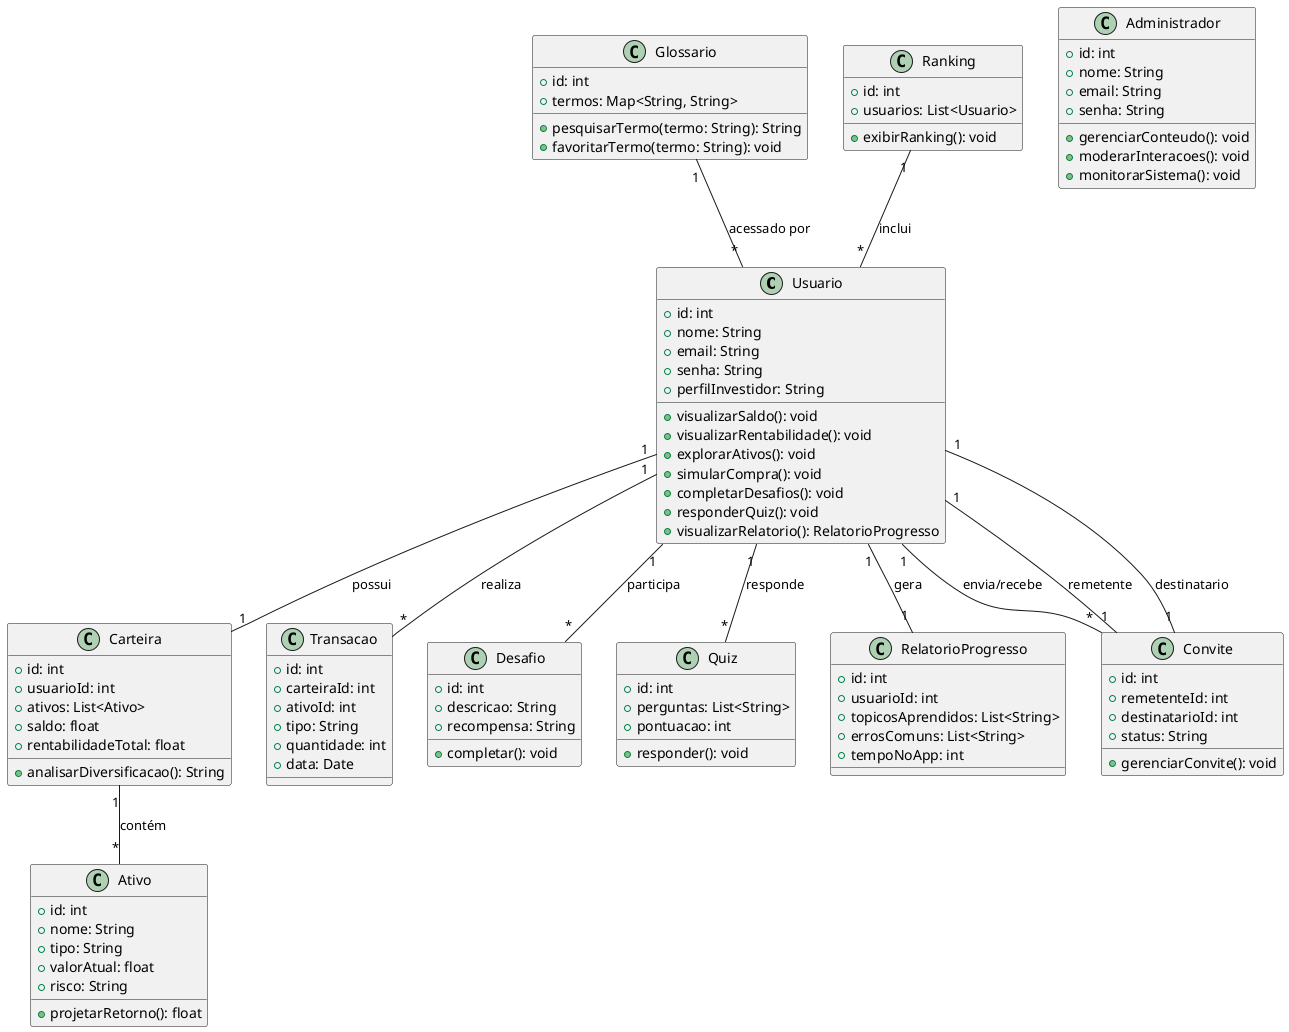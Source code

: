 @startuml

' Classes principais do sistema
class Usuario {
    +id: int
    +nome: String
    +email: String
    +senha: String
    +perfilInvestidor: String
    +visualizarSaldo(): void
    +visualizarRentabilidade(): void
    +explorarAtivos(): void
    +simularCompra(): void
    +completarDesafios(): void
    +responderQuiz(): void
    +visualizarRelatorio(): RelatorioProgresso
}

class Administrador {
    +id: int
    +nome: String
    +email: String
    +senha: String
    +gerenciarConteudo(): void
    +moderarInteracoes(): void
    +monitorarSistema(): void
}

class Ativo {
    +id: int
    +nome: String
    +tipo: String
    +valorAtual: float
    +risco: String
    +projetarRetorno(): float
}

class Carteira {
    +id: int
    +usuarioId: int
    +ativos: List<Ativo>
    +saldo: float
    +rentabilidadeTotal: float
    +analisarDiversificacao(): String
}

class Transacao {
    +id: int
    +carteiraId: int
    +ativoId: int
    +tipo: String
    +quantidade: int
    +data: Date
}

class Desafio {
    +id: int
    +descricao: String
    +recompensa: String
    +completar(): void
}

class Quiz {
    +id: int
    +perguntas: List<String>
    +pontuacao: int
    +responder(): void
}

class Glossario {
    +id: int
    +termos: Map<String, String>
    +pesquisarTermo(termo: String): String
    +favoritarTermo(termo: String): void
}

class RelatorioProgresso {
    +id: int
    +usuarioId: int
    +topicosAprendidos: List<String>
    +errosComuns: List<String>
    +tempoNoApp: int
}

class Ranking {
    +id: int
    +usuarios: List<Usuario>
    +exibirRanking(): void
}

class Convite {
    +id: int
    +remetenteId: int
    +destinatarioId: int
    +status: String
    +gerenciarConvite(): void
}

' Relacionamentos entre as classes
Usuario "1" -- "1" Carteira : possui
Usuario "1" -- "*" Transacao : realiza
Usuario "1" -- "*" Desafio : participa
Usuario "1" -- "*" Quiz : responde
Usuario "1" -- "1" RelatorioProgresso : gera
Usuario "1" -- "*" Convite : envia/recebe
Carteira "1" -- "*" Ativo : contém
Glossario "1" -- "*" Usuario : acessado por
Ranking "1" -- "*" Usuario : inclui
Convite "1" -- "1" Usuario : remetente
Convite "1" -- "1" Usuario : destinatario

@enduml